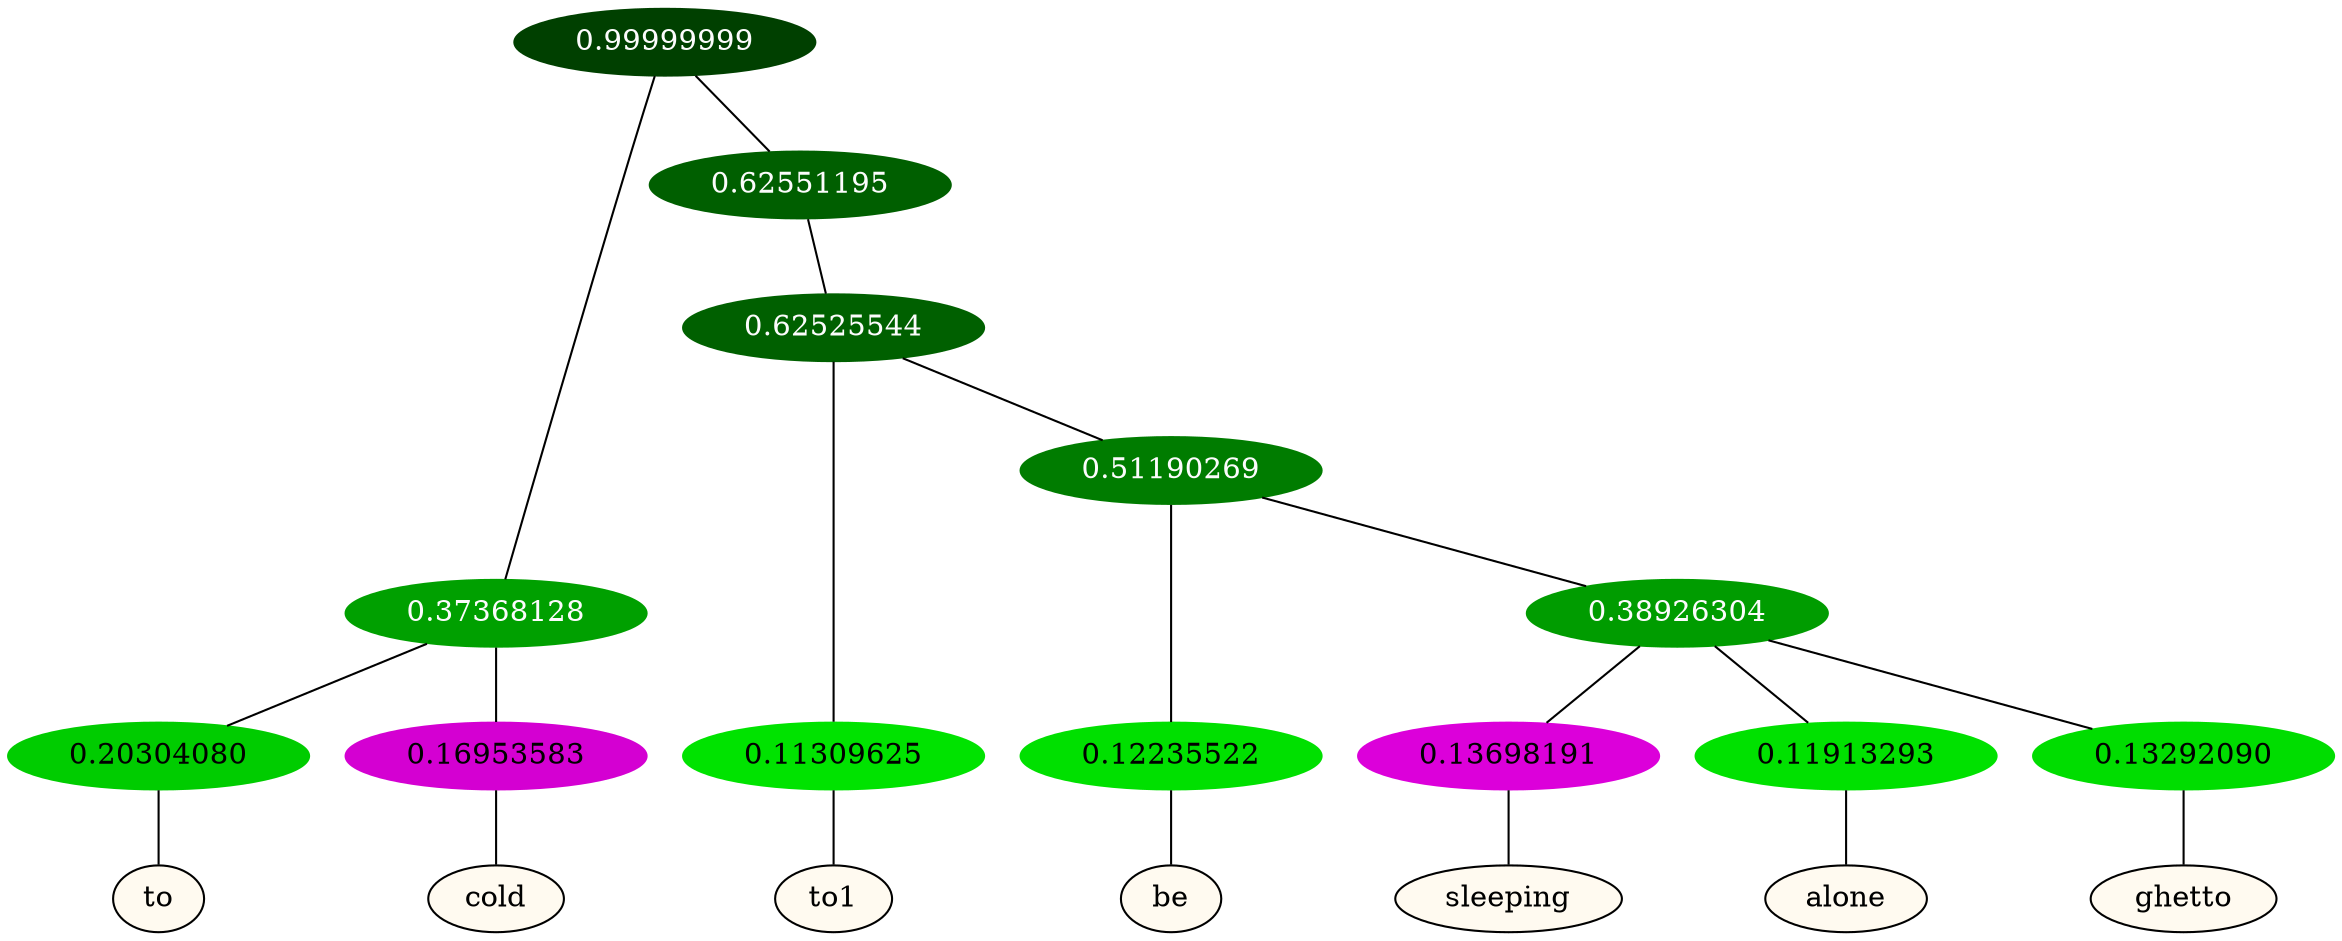 graph {
	node [format=png height=0.15 nodesep=0.001 ordering=out overlap=prism overlap_scaling=0.01 ranksep=0.001 ratio=0.2 style=filled width=0.15]
	{
		rank=same
		a_w_3 [label=to color=black fillcolor=floralwhite style="filled,solid"]
		a_w_4 [label=cold color=black fillcolor=floralwhite style="filled,solid"]
		a_w_6 [label=to1 color=black fillcolor=floralwhite style="filled,solid"]
		a_w_8 [label=be color=black fillcolor=floralwhite style="filled,solid"]
		a_w_10 [label=sleeping color=black fillcolor=floralwhite style="filled,solid"]
		a_w_11 [label=alone color=black fillcolor=floralwhite style="filled,solid"]
		a_w_12 [label=ghetto color=black fillcolor=floralwhite style="filled,solid"]
	}
	a_n_3 -- a_w_3
	a_n_4 -- a_w_4
	a_n_6 -- a_w_6
	a_n_8 -- a_w_8
	a_n_10 -- a_w_10
	a_n_11 -- a_w_11
	a_n_12 -- a_w_12
	{
		rank=same
		a_n_3 [label=0.20304080 color="0.334 1.000 0.797" fontcolor=black]
		a_n_4 [label=0.16953583 color="0.835 1.000 0.830" fontcolor=black]
		a_n_6 [label=0.11309625 color="0.334 1.000 0.887" fontcolor=black]
		a_n_8 [label=0.12235522 color="0.334 1.000 0.878" fontcolor=black]
		a_n_10 [label=0.13698191 color="0.835 1.000 0.863" fontcolor=black]
		a_n_11 [label=0.11913293 color="0.334 1.000 0.881" fontcolor=black]
		a_n_12 [label=0.13292090 color="0.334 1.000 0.867" fontcolor=black]
	}
	a_n_0 [label=0.99999999 color="0.334 1.000 0.250" fontcolor=grey99]
	a_n_1 [label=0.37368128 color="0.334 1.000 0.626" fontcolor=grey99]
	a_n_0 -- a_n_1
	a_n_2 [label=0.62551195 color="0.334 1.000 0.374" fontcolor=grey99]
	a_n_0 -- a_n_2
	a_n_1 -- a_n_3
	a_n_1 -- a_n_4
	a_n_5 [label=0.62525544 color="0.334 1.000 0.375" fontcolor=grey99]
	a_n_2 -- a_n_5
	a_n_5 -- a_n_6
	a_n_7 [label=0.51190269 color="0.334 1.000 0.488" fontcolor=grey99]
	a_n_5 -- a_n_7
	a_n_7 -- a_n_8
	a_n_9 [label=0.38926304 color="0.334 1.000 0.611" fontcolor=grey99]
	a_n_7 -- a_n_9
	a_n_9 -- a_n_10
	a_n_9 -- a_n_11
	a_n_9 -- a_n_12
}
